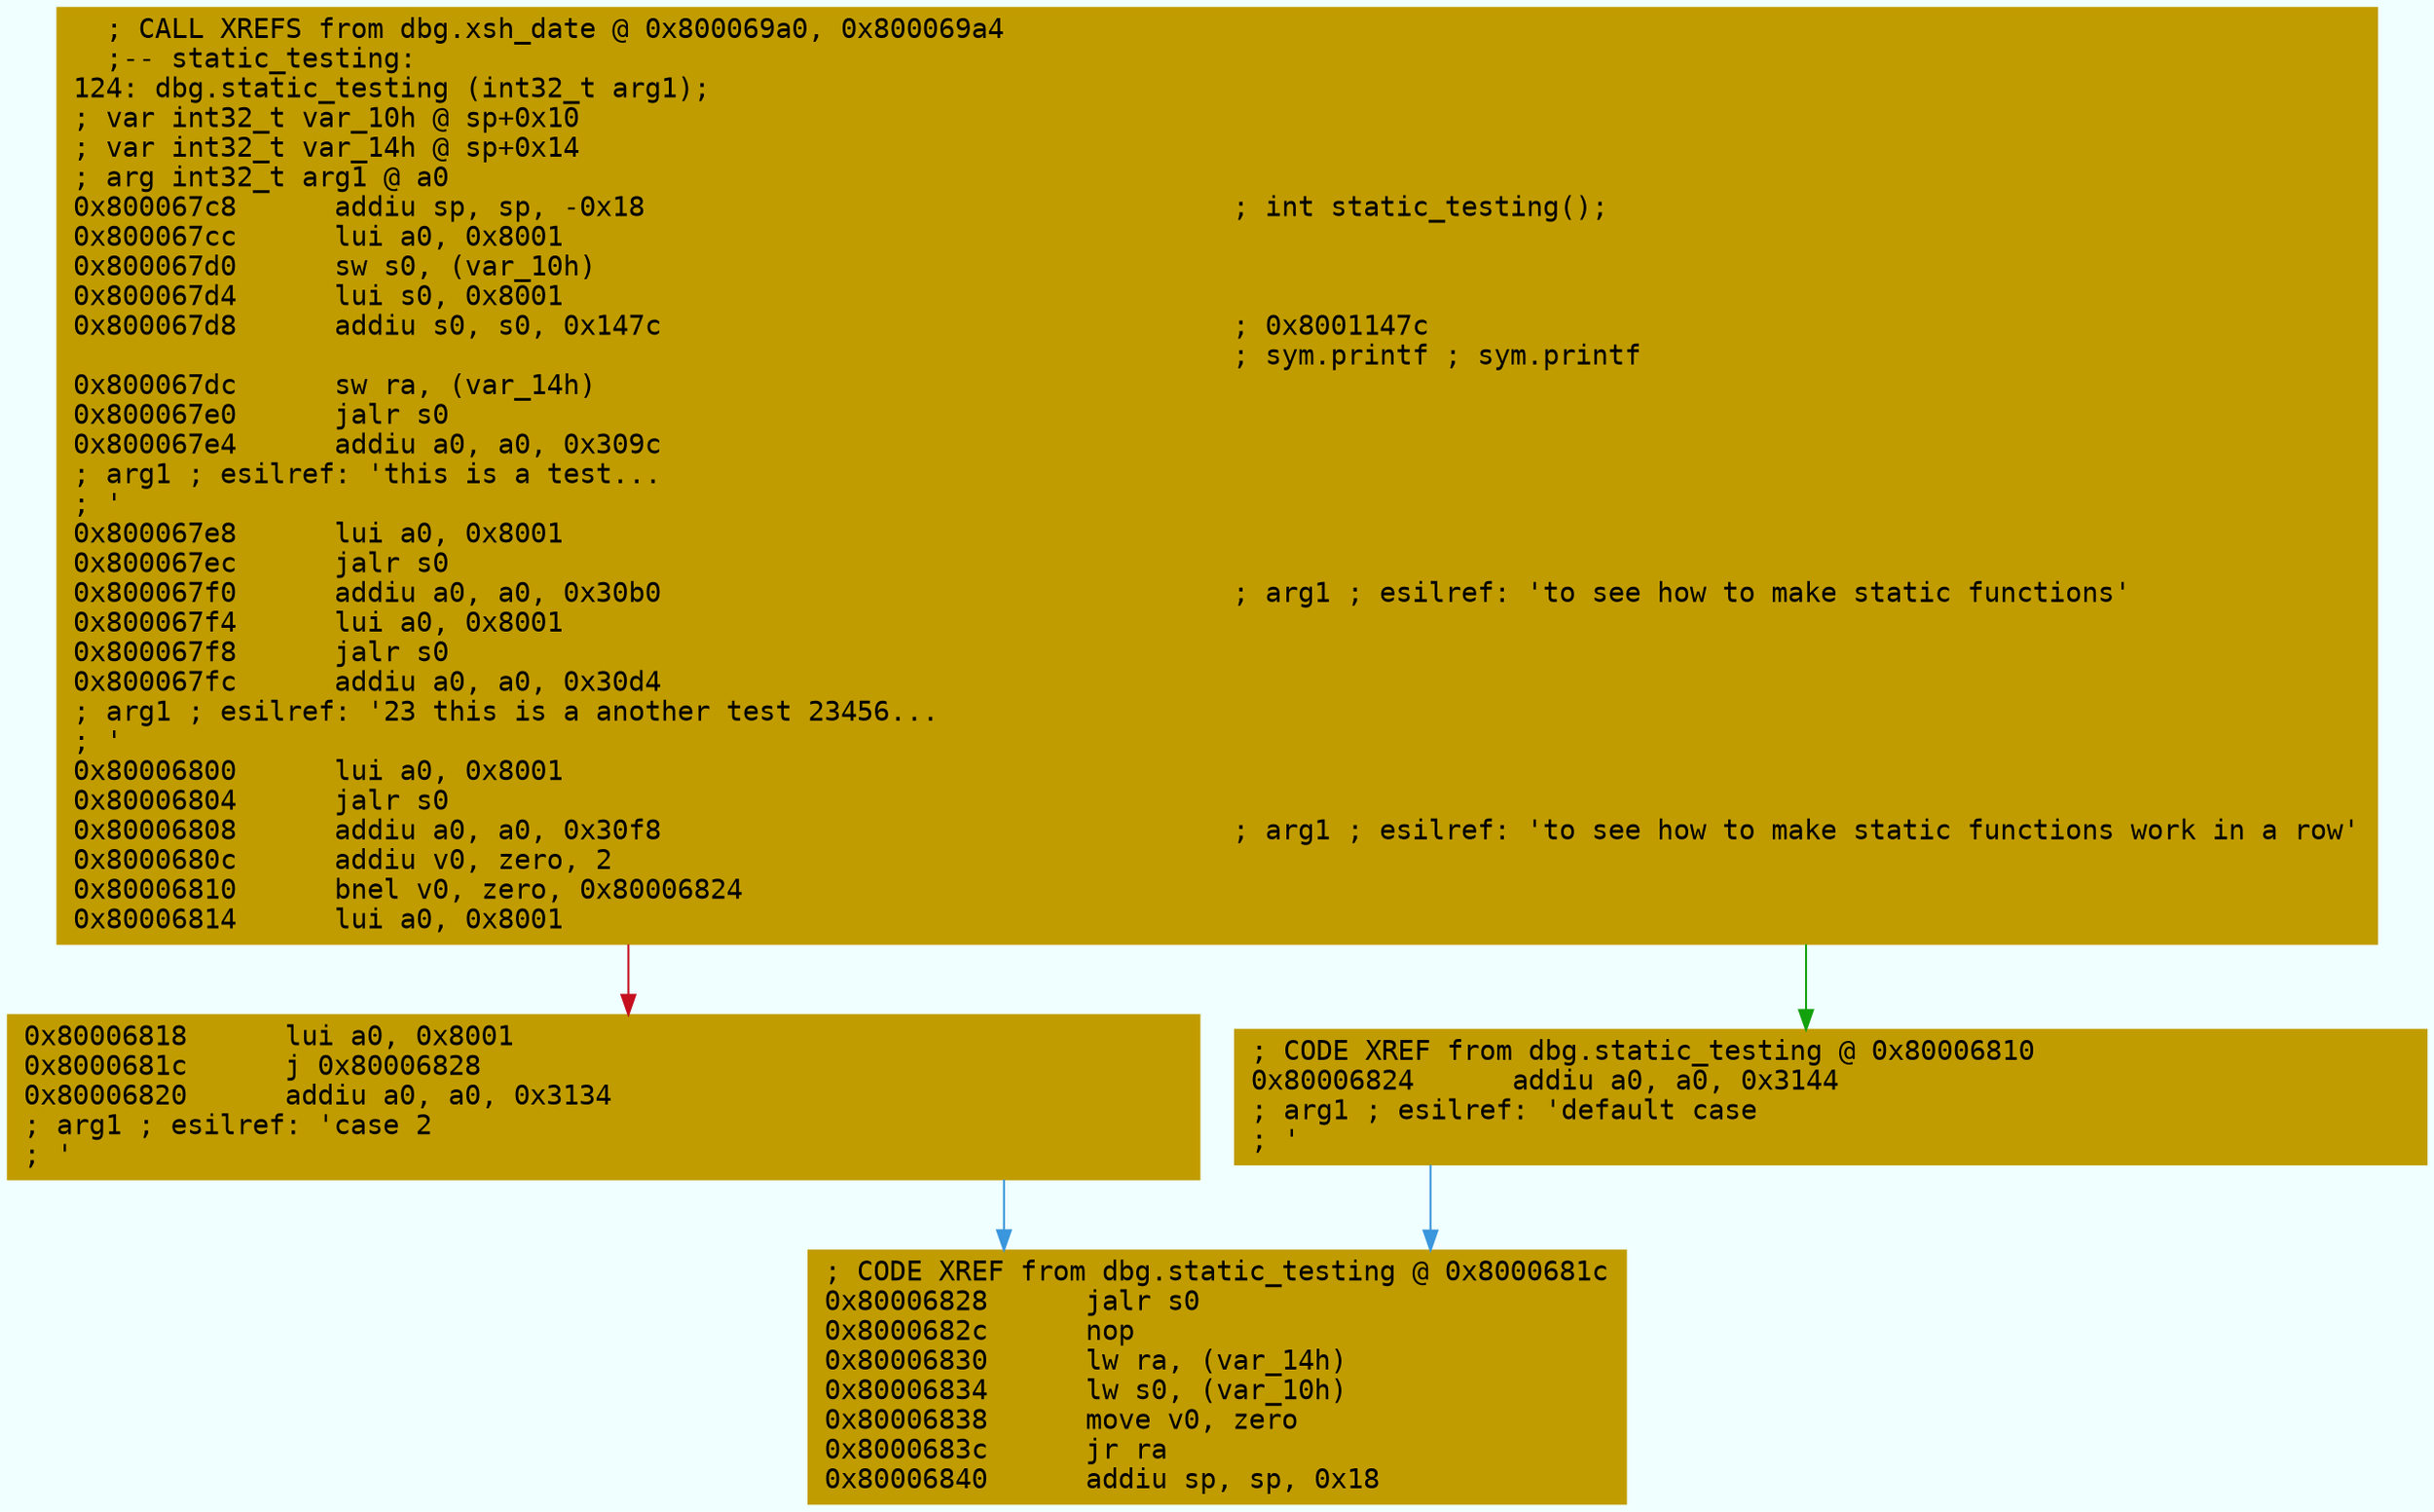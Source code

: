 digraph code {
	graph [bgcolor=azure fontsize=8 fontname="Courier" splines="ortho"];
	node [fillcolor=gray style=filled shape=box];
	edge [arrowhead="normal"];
	"0x800067c8" [URL="dbg.static_testing/0x800067c8", fillcolor="#c19c00",color="#c19c00", fontname="Courier",label="  ; CALL XREFS from dbg.xsh_date @ 0x800069a0, 0x800069a4\l  ;-- static_testing:\l124: dbg.static_testing (int32_t arg1);\l; var int32_t var_10h @ sp+0x10\l; var int32_t var_14h @ sp+0x14\l; arg int32_t arg1 @ a0\l0x800067c8      addiu sp, sp, -0x18                                    ; int static_testing();\l0x800067cc      lui a0, 0x8001\l0x800067d0      sw s0, (var_10h)\l0x800067d4      lui s0, 0x8001\l0x800067d8      addiu s0, s0, 0x147c                                   ; 0x8001147c\l                                                                       ; sym.printf ; sym.printf\l0x800067dc      sw ra, (var_14h)\l0x800067e0      jalr s0\l0x800067e4      addiu a0, a0, 0x309c                                   \l; arg1 ; esilref: 'this is a test...\l; '\l0x800067e8      lui a0, 0x8001\l0x800067ec      jalr s0\l0x800067f0      addiu a0, a0, 0x30b0                                   ; arg1 ; esilref: 'to see how to make static functions'\l0x800067f4      lui a0, 0x8001\l0x800067f8      jalr s0\l0x800067fc      addiu a0, a0, 0x30d4                                   \l; arg1 ; esilref: '23 this is a another test 23456...\l; '\l0x80006800      lui a0, 0x8001\l0x80006804      jalr s0\l0x80006808      addiu a0, a0, 0x30f8                                   ; arg1 ; esilref: 'to see how to make static functions work in a row'\l0x8000680c      addiu v0, zero, 2\l0x80006810      bnel v0, zero, 0x80006824\l0x80006814      lui a0, 0x8001\l"]
	"0x80006818" [URL="dbg.static_testing/0x80006818", fillcolor="#c19c00",color="#c19c00", fontname="Courier",label="0x80006818      lui a0, 0x8001\l0x8000681c      j 0x80006828\l0x80006820      addiu a0, a0, 0x3134                                   \l; arg1 ; esilref: 'case 2\l; '\l"]
	"0x80006824" [URL="dbg.static_testing/0x80006824", fillcolor="#c19c00",color="#c19c00", fontname="Courier",label="; CODE XREF from dbg.static_testing @ 0x80006810\l0x80006824      addiu a0, a0, 0x3144                                   \l; arg1 ; esilref: 'default case\l; '\l"]
	"0x80006828" [URL="dbg.static_testing/0x80006828", fillcolor="#c19c00",color="#c19c00", fontname="Courier",label="; CODE XREF from dbg.static_testing @ 0x8000681c\l0x80006828      jalr s0\l0x8000682c      nop\l0x80006830      lw ra, (var_14h)\l0x80006834      lw s0, (var_10h)\l0x80006838      move v0, zero\l0x8000683c      jr ra\l0x80006840      addiu sp, sp, 0x18\l"]
        "0x800067c8" -> "0x80006824" [color="#13a10e"];
        "0x800067c8" -> "0x80006818" [color="#c50f1f"];
        "0x80006818" -> "0x80006828" [color="#3a96dd"];
        "0x80006824" -> "0x80006828" [color="#3a96dd"];
}
